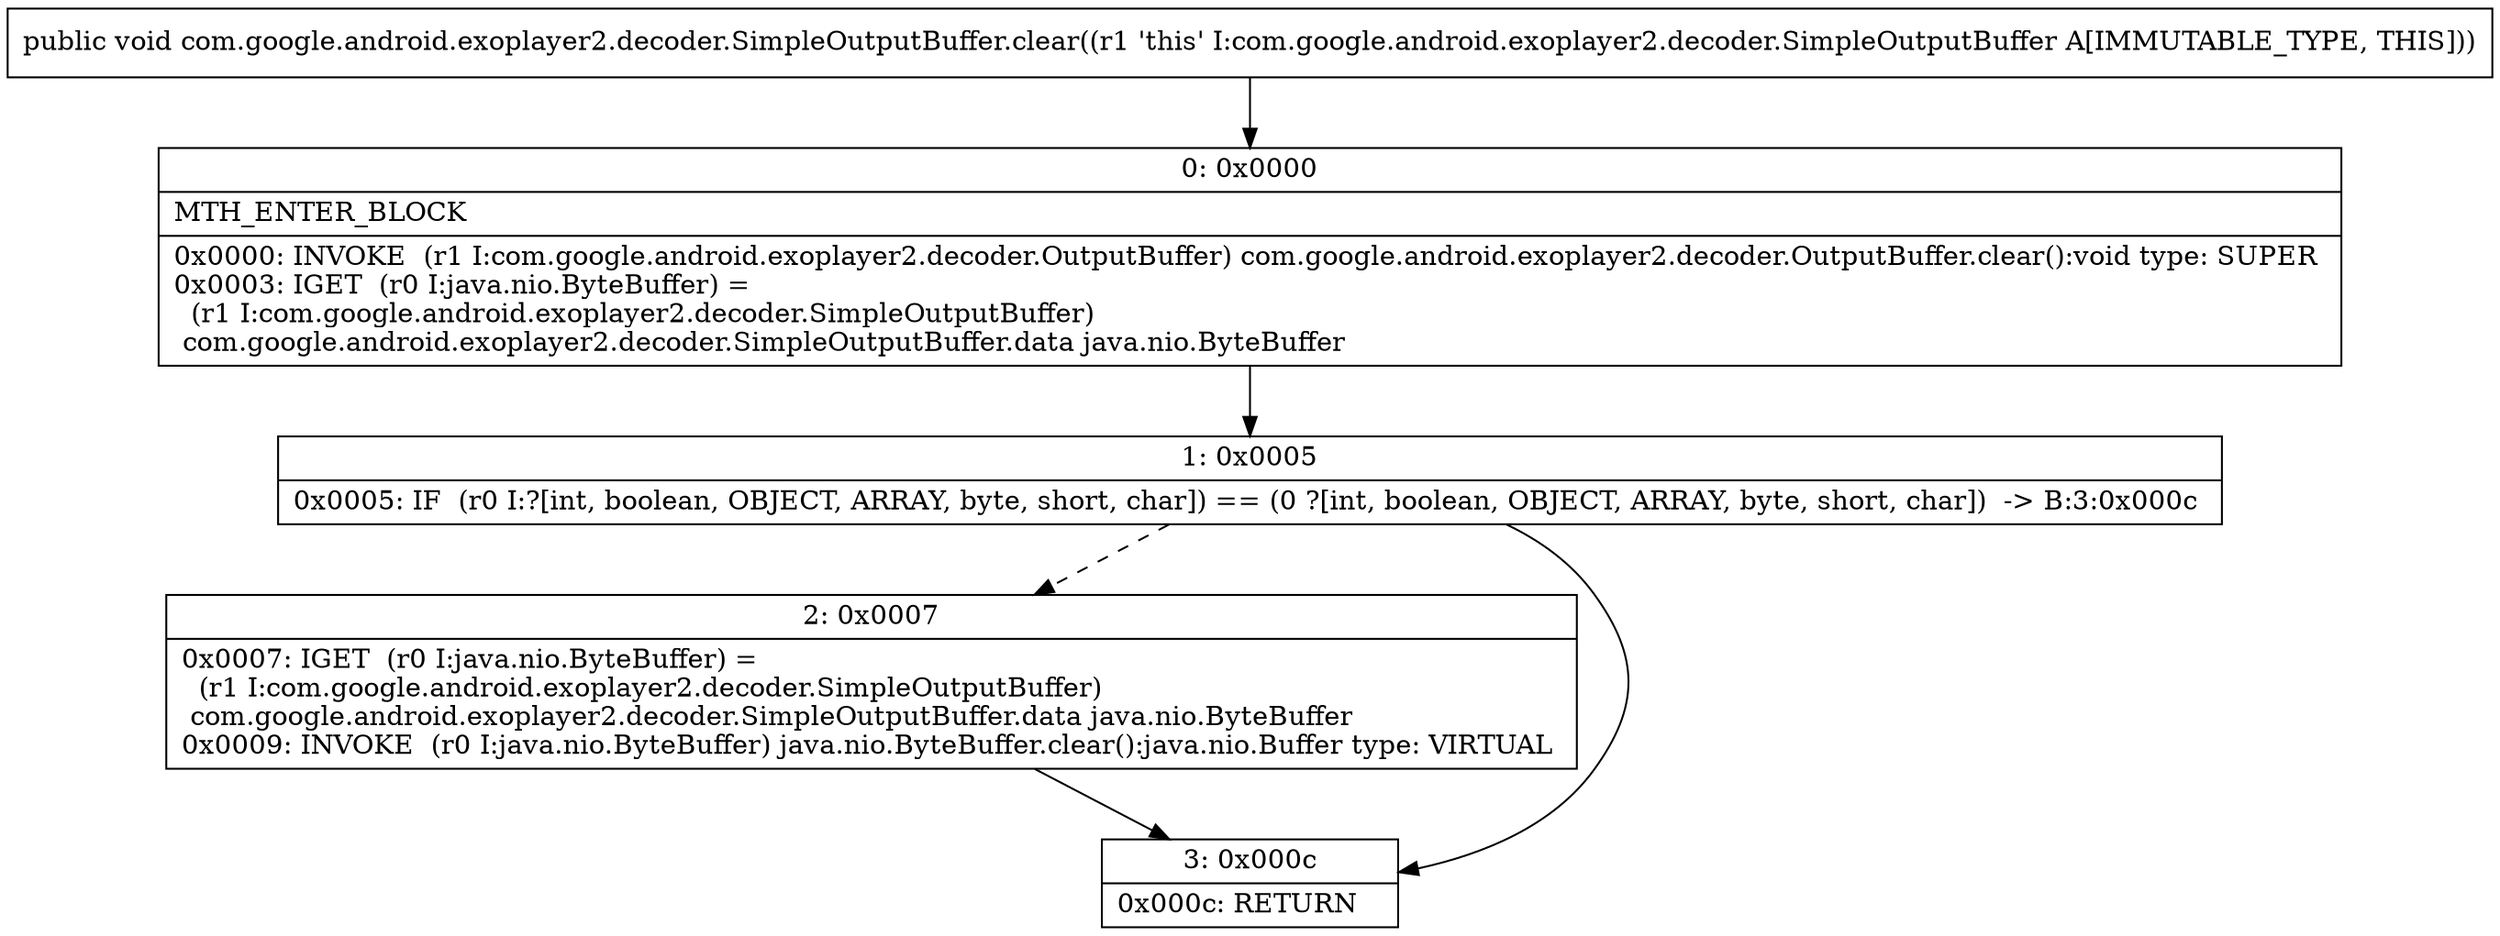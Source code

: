 digraph "CFG forcom.google.android.exoplayer2.decoder.SimpleOutputBuffer.clear()V" {
Node_0 [shape=record,label="{0\:\ 0x0000|MTH_ENTER_BLOCK\l|0x0000: INVOKE  (r1 I:com.google.android.exoplayer2.decoder.OutputBuffer) com.google.android.exoplayer2.decoder.OutputBuffer.clear():void type: SUPER \l0x0003: IGET  (r0 I:java.nio.ByteBuffer) = \l  (r1 I:com.google.android.exoplayer2.decoder.SimpleOutputBuffer)\l com.google.android.exoplayer2.decoder.SimpleOutputBuffer.data java.nio.ByteBuffer \l}"];
Node_1 [shape=record,label="{1\:\ 0x0005|0x0005: IF  (r0 I:?[int, boolean, OBJECT, ARRAY, byte, short, char]) == (0 ?[int, boolean, OBJECT, ARRAY, byte, short, char])  \-\> B:3:0x000c \l}"];
Node_2 [shape=record,label="{2\:\ 0x0007|0x0007: IGET  (r0 I:java.nio.ByteBuffer) = \l  (r1 I:com.google.android.exoplayer2.decoder.SimpleOutputBuffer)\l com.google.android.exoplayer2.decoder.SimpleOutputBuffer.data java.nio.ByteBuffer \l0x0009: INVOKE  (r0 I:java.nio.ByteBuffer) java.nio.ByteBuffer.clear():java.nio.Buffer type: VIRTUAL \l}"];
Node_3 [shape=record,label="{3\:\ 0x000c|0x000c: RETURN   \l}"];
MethodNode[shape=record,label="{public void com.google.android.exoplayer2.decoder.SimpleOutputBuffer.clear((r1 'this' I:com.google.android.exoplayer2.decoder.SimpleOutputBuffer A[IMMUTABLE_TYPE, THIS])) }"];
MethodNode -> Node_0;
Node_0 -> Node_1;
Node_1 -> Node_2[style=dashed];
Node_1 -> Node_3;
Node_2 -> Node_3;
}

